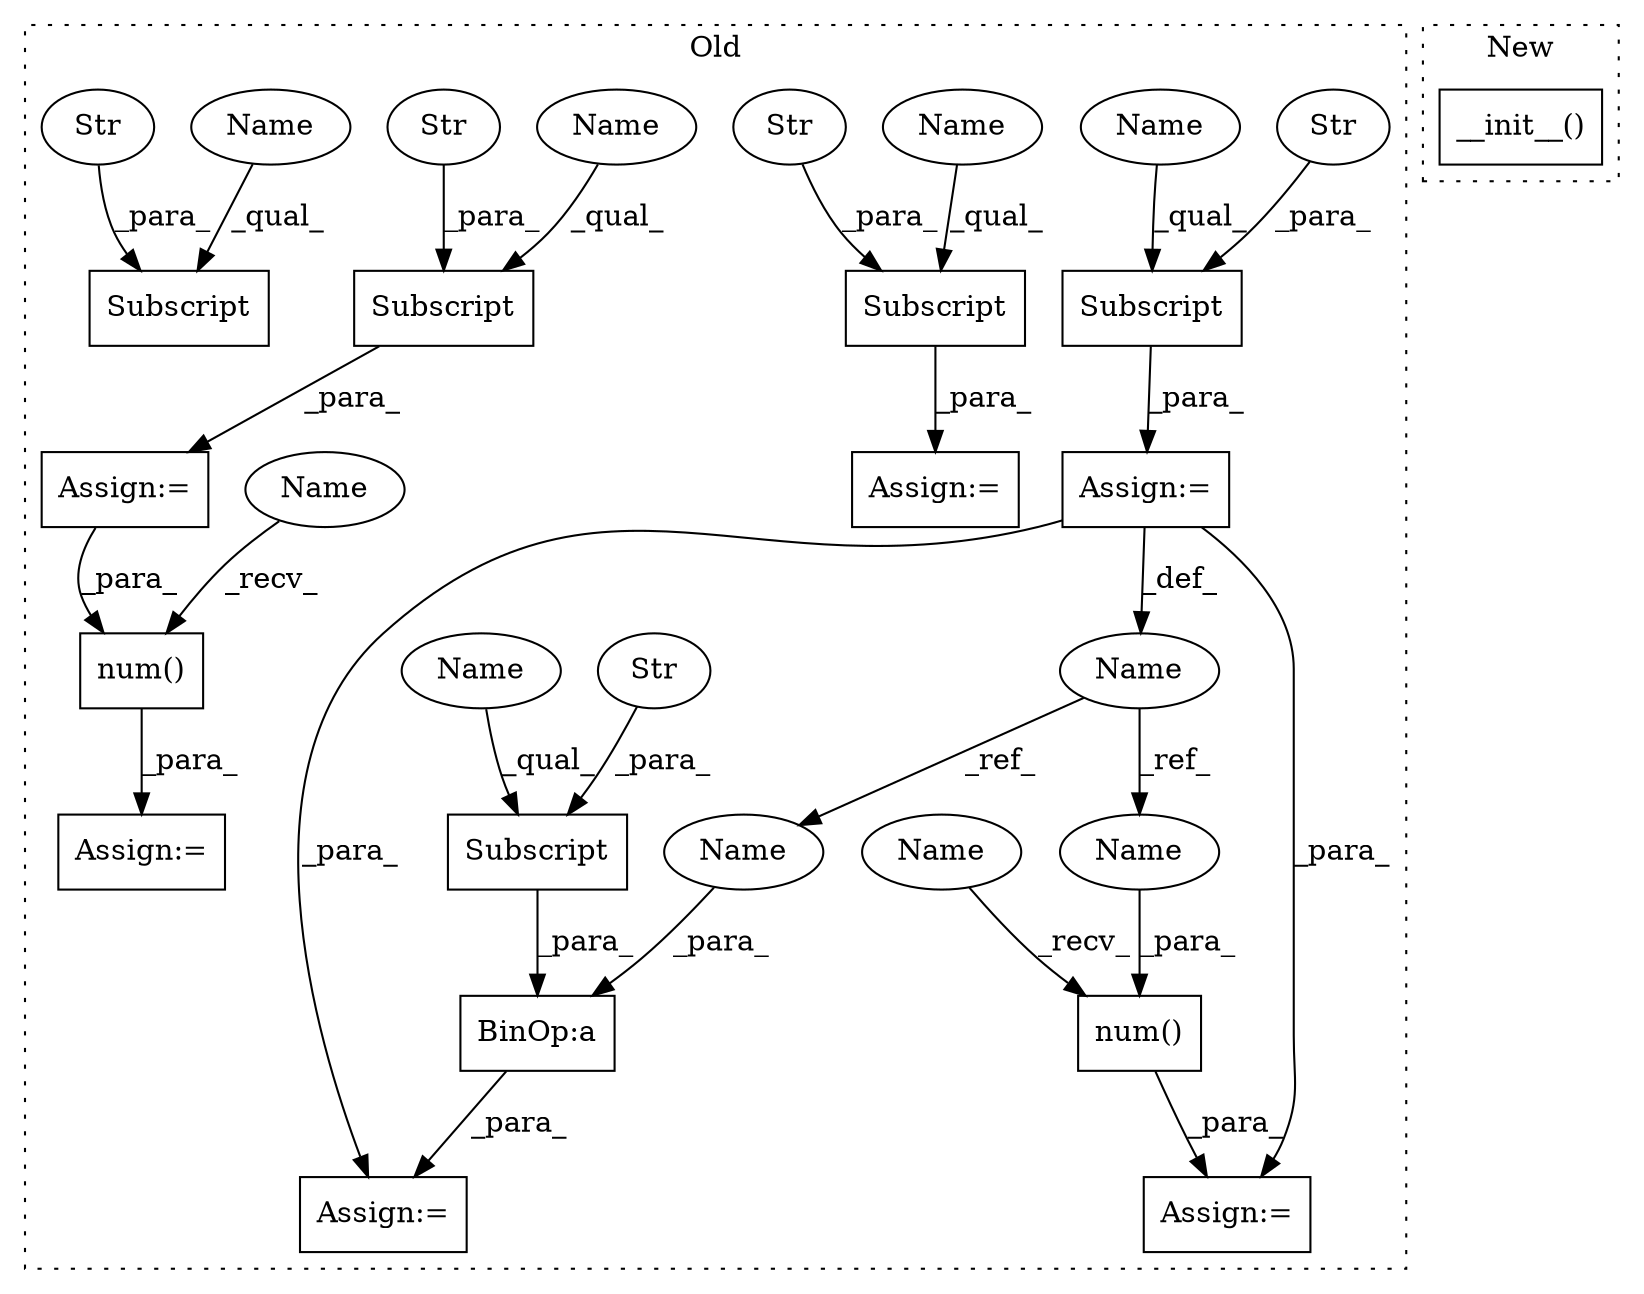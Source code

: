 digraph G {
subgraph cluster0 {
1 [label="num()" a="75" s="1217,1245" l="12,1" shape="box"];
3 [label="Assign:=" a="68" s="799" l="3" shape="box"];
4 [label="Subscript" a="63" s="802,0" l="27,0" shape="box"];
5 [label="Subscript" a="63" s="607,0" l="23,0" shape="box"];
6 [label="Str" a="66" s="614" l="15" shape="ellipse"];
7 [label="Str" a="66" s="809" l="19" shape="ellipse"];
8 [label="Assign:=" a="68" s="1214" l="3" shape="box"];
9 [label="Assign:=" a="68" s="604" l="3" shape="box"];
10 [label="Subscript" a="63" s="659,0" l="20,0" shape="box"];
11 [label="Str" a="66" s="666" l="12" shape="ellipse"];
12 [label="num()" a="75" s="1108,1132" l="12,1" shape="box"];
13 [label="Assign:=" a="68" s="1105" l="3" shape="box"];
14 [label="BinOp:a" a="82" s="679" l="3" shape="box"];
15 [label="Name" a="87" s="592" l="12" shape="ellipse"];
16 [label="Assign:=" a="68" s="656" l="3" shape="box"];
17 [label="Subscript" a="63" s="923,0" l="30,0" shape="box"];
18 [label="Str" a="66" s="930" l="22" shape="ellipse"];
19 [label="Assign:=" a="68" s="920" l="3" shape="box"];
20 [label="Subscript" a="63" s="989,0" l="20,0" shape="box"];
21 [label="Str" a="66" s="996" l="12" shape="ellipse"];
22 [label="Name" a="87" s="1217" l="7" shape="ellipse"];
23 [label="Name" a="87" s="1108" l="7" shape="ellipse"];
24 [label="Name" a="87" s="923" l="6" shape="ellipse"];
25 [label="Name" a="87" s="989" l="6" shape="ellipse"];
26 [label="Name" a="87" s="607" l="6" shape="ellipse"];
27 [label="Name" a="87" s="659" l="6" shape="ellipse"];
28 [label="Name" a="87" s="802" l="6" shape="ellipse"];
29 [label="Name" a="87" s="1120" l="12" shape="ellipse"];
30 [label="Name" a="87" s="682" l="12" shape="ellipse"];
label = "Old";
style="dotted";
}
subgraph cluster1 {
2 [label="__init__()" a="75" s="505,546" l="26,1" shape="box"];
label = "New";
style="dotted";
}
1 -> 8 [label="_para_"];
3 -> 1 [label="_para_"];
4 -> 3 [label="_para_"];
5 -> 9 [label="_para_"];
6 -> 5 [label="_para_"];
7 -> 4 [label="_para_"];
9 -> 15 [label="_def_"];
9 -> 13 [label="_para_"];
9 -> 16 [label="_para_"];
10 -> 14 [label="_para_"];
11 -> 10 [label="_para_"];
12 -> 13 [label="_para_"];
14 -> 16 [label="_para_"];
15 -> 29 [label="_ref_"];
15 -> 30 [label="_ref_"];
17 -> 19 [label="_para_"];
18 -> 17 [label="_para_"];
21 -> 20 [label="_para_"];
22 -> 1 [label="_recv_"];
23 -> 12 [label="_recv_"];
24 -> 17 [label="_qual_"];
25 -> 20 [label="_qual_"];
26 -> 5 [label="_qual_"];
27 -> 10 [label="_qual_"];
28 -> 4 [label="_qual_"];
29 -> 12 [label="_para_"];
30 -> 14 [label="_para_"];
}